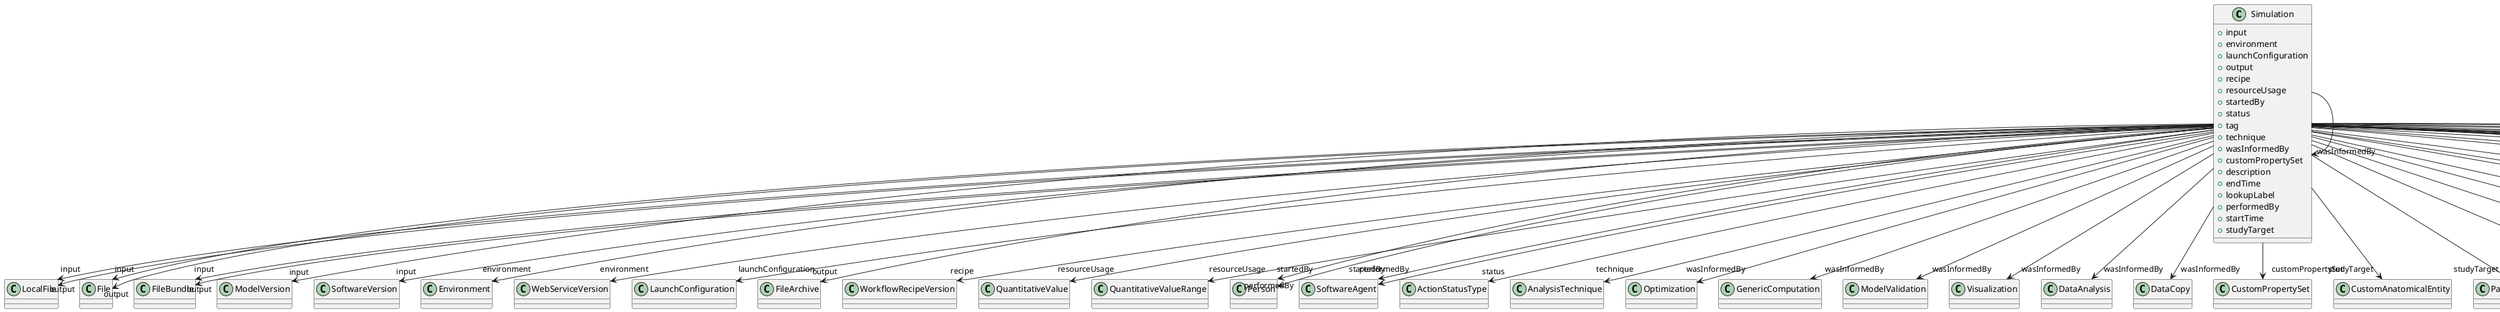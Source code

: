 @startuml
class Simulation {
+input
+environment
+launchConfiguration
+output
+recipe
+resourceUsage
+startedBy
+status
+tag
+technique
+wasInformedBy
+customPropertySet
+description
+endTime
+lookupLabel
+performedBy
+startTime
+studyTarget

}
Simulation -d-> "input" LocalFile
Simulation -d-> "input" File
Simulation -d-> "input" FileBundle
Simulation -d-> "input" ModelVersion
Simulation -d-> "input" SoftwareVersion
Simulation -d-> "environment" Environment
Simulation -d-> "environment" WebServiceVersion
Simulation -d-> "launchConfiguration" LaunchConfiguration
Simulation -d-> "output" LocalFile
Simulation -d-> "output" File
Simulation -d-> "output" FileArchive
Simulation -d-> "output" FileBundle
Simulation -d-> "recipe" WorkflowRecipeVersion
Simulation -d-> "resourceUsage" QuantitativeValue
Simulation -d-> "resourceUsage" QuantitativeValueRange
Simulation -d-> "startedBy" Person
Simulation -d-> "startedBy" SoftwareAgent
Simulation -d-> "status" ActionStatusType
Simulation -d-> "technique" AnalysisTechnique
Simulation -d-> "wasInformedBy" Optimization
Simulation -d-> "wasInformedBy" Simulation
Simulation -d-> "wasInformedBy" GenericComputation
Simulation -d-> "wasInformedBy" ModelValidation
Simulation -d-> "wasInformedBy" Visualization
Simulation -d-> "wasInformedBy" DataAnalysis
Simulation -d-> "wasInformedBy" DataCopy
Simulation -d-> "customPropertySet" CustomPropertySet
Simulation -d-> "performedBy" Person
Simulation -d-> "performedBy" SoftwareAgent
Simulation -d-> "studyTarget" CustomAnatomicalEntity
Simulation -d-> "studyTarget" ParcellationEntityVersion
Simulation -d-> "studyTarget" ParcellationEntity
Simulation -d-> "studyTarget" OpticalStimulusType
Simulation -d-> "studyTarget" OrganismSubstance
Simulation -d-> "studyTarget" ElectricalStimulusType
Simulation -d-> "studyTarget" SubcellularEntity
Simulation -d-> "studyTarget" AuditoryStimulusType
Simulation -d-> "studyTarget" OlfactoryStimulusType
Simulation -d-> "studyTarget" DiseaseModel
Simulation -d-> "studyTarget" Disease
Simulation -d-> "studyTarget" Species
Simulation -d-> "studyTarget" UBERONParcellation
Simulation -d-> "studyTarget" BreedingType
Simulation -d-> "studyTarget" BiologicalOrder
Simulation -d-> "studyTarget" CellType
Simulation -d-> "studyTarget" OrganismSystem
Simulation -d-> "studyTarget" Organ
Simulation -d-> "studyTarget" GeneticStrainType
Simulation -d-> "studyTarget" CellCultureType
Simulation -d-> "studyTarget" Handedness
Simulation -d-> "studyTarget" MolecularEntity
Simulation -d-> "studyTarget" BiologicalSex
Simulation -d-> "studyTarget" GustatoryStimulusType
Simulation -d-> "studyTarget" VisualStimulusType
Simulation -d-> "studyTarget" TactileStimulusType
Simulation -d-> "studyTarget" TermSuggestion

@enduml